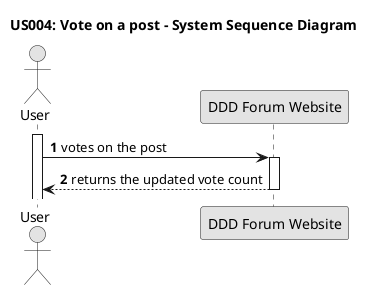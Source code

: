 @startuml US004
skinparam monochrome true
skinparam packageStyle rectangle
skinparam shadowing false

title US004: Vote on a post - System Sequence Diagram

autonumber

actor "User" as Employee
participant "DDD Forum Website" as System

activate Employee

       Employee -> System : votes on the post
    activate System

      System --> Employee : returns the updated vote count
      deactivate System

    
@enduml
